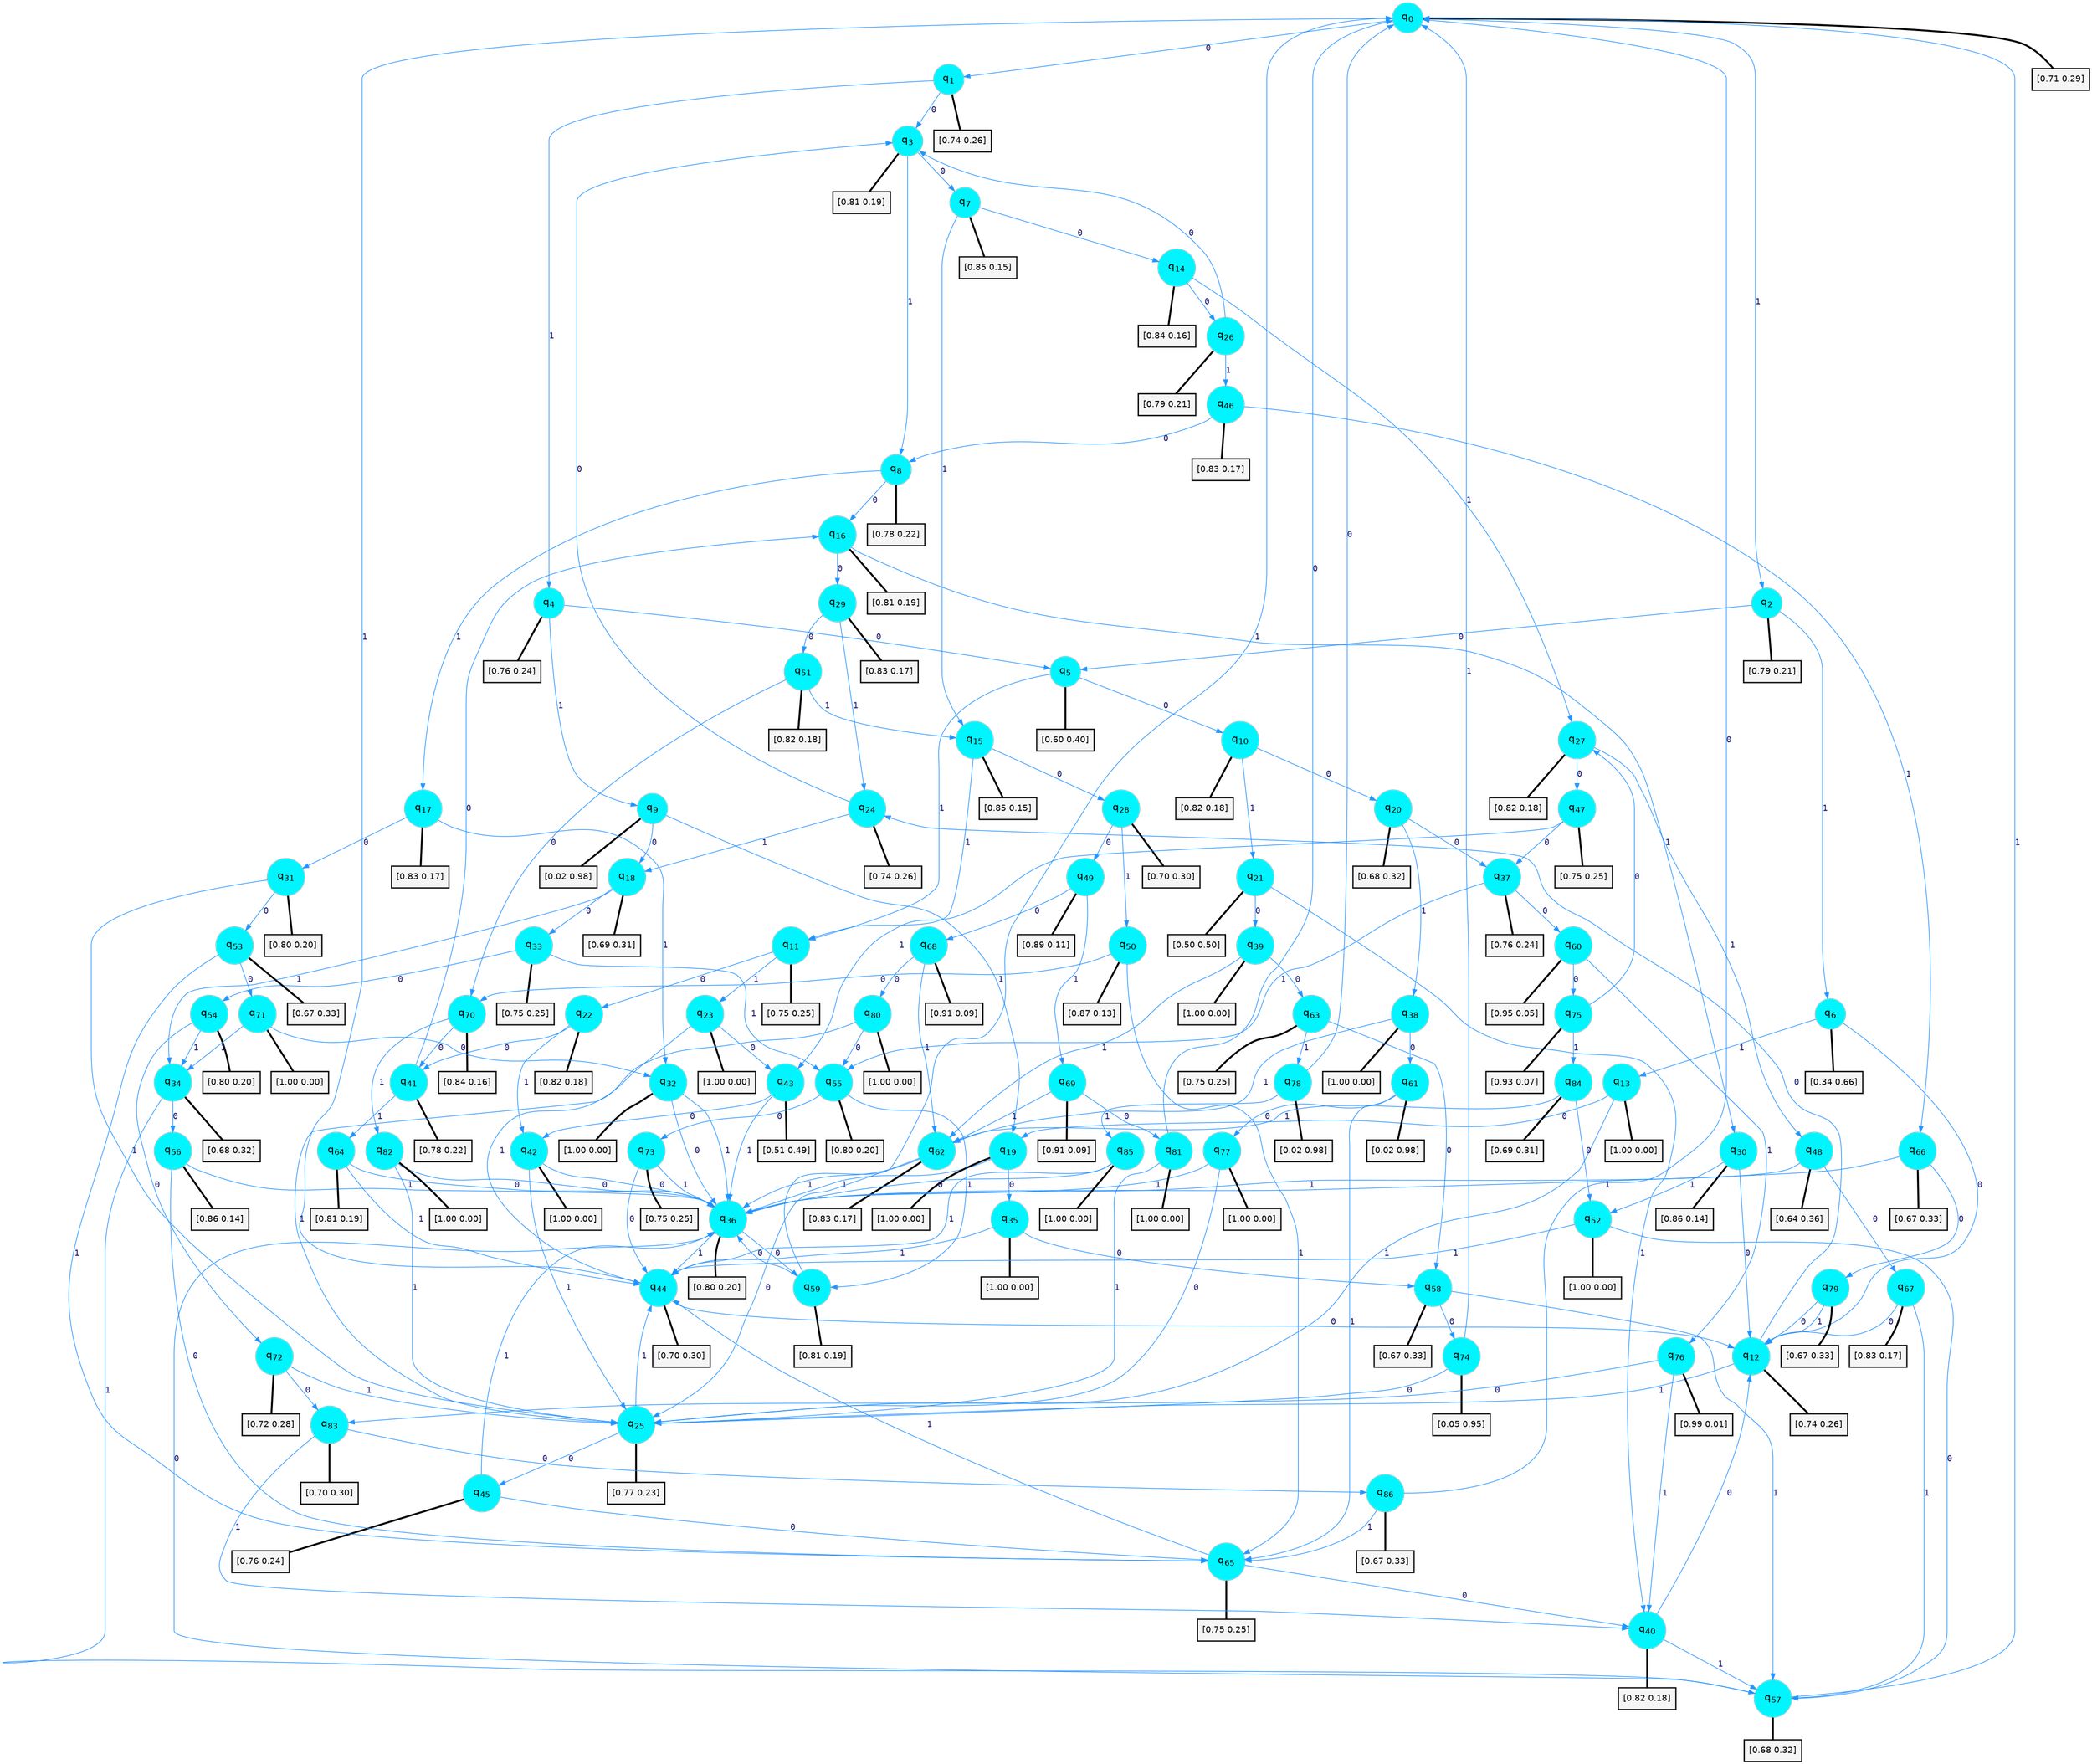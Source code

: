 digraph G {
graph [
bgcolor=transparent, dpi=300, rankdir=TD, size="40,25"];
node [
color=gray, fillcolor=turquoise1, fontcolor=black, fontname=Helvetica, fontsize=16, fontweight=bold, shape=circle, style=filled];
edge [
arrowsize=1, color=dodgerblue1, fontcolor=midnightblue, fontname=courier, fontweight=bold, penwidth=1, style=solid, weight=20];
0[label=<q<SUB>0</SUB>>];
1[label=<q<SUB>1</SUB>>];
2[label=<q<SUB>2</SUB>>];
3[label=<q<SUB>3</SUB>>];
4[label=<q<SUB>4</SUB>>];
5[label=<q<SUB>5</SUB>>];
6[label=<q<SUB>6</SUB>>];
7[label=<q<SUB>7</SUB>>];
8[label=<q<SUB>8</SUB>>];
9[label=<q<SUB>9</SUB>>];
10[label=<q<SUB>10</SUB>>];
11[label=<q<SUB>11</SUB>>];
12[label=<q<SUB>12</SUB>>];
13[label=<q<SUB>13</SUB>>];
14[label=<q<SUB>14</SUB>>];
15[label=<q<SUB>15</SUB>>];
16[label=<q<SUB>16</SUB>>];
17[label=<q<SUB>17</SUB>>];
18[label=<q<SUB>18</SUB>>];
19[label=<q<SUB>19</SUB>>];
20[label=<q<SUB>20</SUB>>];
21[label=<q<SUB>21</SUB>>];
22[label=<q<SUB>22</SUB>>];
23[label=<q<SUB>23</SUB>>];
24[label=<q<SUB>24</SUB>>];
25[label=<q<SUB>25</SUB>>];
26[label=<q<SUB>26</SUB>>];
27[label=<q<SUB>27</SUB>>];
28[label=<q<SUB>28</SUB>>];
29[label=<q<SUB>29</SUB>>];
30[label=<q<SUB>30</SUB>>];
31[label=<q<SUB>31</SUB>>];
32[label=<q<SUB>32</SUB>>];
33[label=<q<SUB>33</SUB>>];
34[label=<q<SUB>34</SUB>>];
35[label=<q<SUB>35</SUB>>];
36[label=<q<SUB>36</SUB>>];
37[label=<q<SUB>37</SUB>>];
38[label=<q<SUB>38</SUB>>];
39[label=<q<SUB>39</SUB>>];
40[label=<q<SUB>40</SUB>>];
41[label=<q<SUB>41</SUB>>];
42[label=<q<SUB>42</SUB>>];
43[label=<q<SUB>43</SUB>>];
44[label=<q<SUB>44</SUB>>];
45[label=<q<SUB>45</SUB>>];
46[label=<q<SUB>46</SUB>>];
47[label=<q<SUB>47</SUB>>];
48[label=<q<SUB>48</SUB>>];
49[label=<q<SUB>49</SUB>>];
50[label=<q<SUB>50</SUB>>];
51[label=<q<SUB>51</SUB>>];
52[label=<q<SUB>52</SUB>>];
53[label=<q<SUB>53</SUB>>];
54[label=<q<SUB>54</SUB>>];
55[label=<q<SUB>55</SUB>>];
56[label=<q<SUB>56</SUB>>];
57[label=<q<SUB>57</SUB>>];
58[label=<q<SUB>58</SUB>>];
59[label=<q<SUB>59</SUB>>];
60[label=<q<SUB>60</SUB>>];
61[label=<q<SUB>61</SUB>>];
62[label=<q<SUB>62</SUB>>];
63[label=<q<SUB>63</SUB>>];
64[label=<q<SUB>64</SUB>>];
65[label=<q<SUB>65</SUB>>];
66[label=<q<SUB>66</SUB>>];
67[label=<q<SUB>67</SUB>>];
68[label=<q<SUB>68</SUB>>];
69[label=<q<SUB>69</SUB>>];
70[label=<q<SUB>70</SUB>>];
71[label=<q<SUB>71</SUB>>];
72[label=<q<SUB>72</SUB>>];
73[label=<q<SUB>73</SUB>>];
74[label=<q<SUB>74</SUB>>];
75[label=<q<SUB>75</SUB>>];
76[label=<q<SUB>76</SUB>>];
77[label=<q<SUB>77</SUB>>];
78[label=<q<SUB>78</SUB>>];
79[label=<q<SUB>79</SUB>>];
80[label=<q<SUB>80</SUB>>];
81[label=<q<SUB>81</SUB>>];
82[label=<q<SUB>82</SUB>>];
83[label=<q<SUB>83</SUB>>];
84[label=<q<SUB>84</SUB>>];
85[label=<q<SUB>85</SUB>>];
86[label=<q<SUB>86</SUB>>];
87[label="[0.71 0.29]", shape=box,fontcolor=black, fontname=Helvetica, fontsize=14, penwidth=2, fillcolor=whitesmoke,color=black];
88[label="[0.74 0.26]", shape=box,fontcolor=black, fontname=Helvetica, fontsize=14, penwidth=2, fillcolor=whitesmoke,color=black];
89[label="[0.79 0.21]", shape=box,fontcolor=black, fontname=Helvetica, fontsize=14, penwidth=2, fillcolor=whitesmoke,color=black];
90[label="[0.81 0.19]", shape=box,fontcolor=black, fontname=Helvetica, fontsize=14, penwidth=2, fillcolor=whitesmoke,color=black];
91[label="[0.76 0.24]", shape=box,fontcolor=black, fontname=Helvetica, fontsize=14, penwidth=2, fillcolor=whitesmoke,color=black];
92[label="[0.60 0.40]", shape=box,fontcolor=black, fontname=Helvetica, fontsize=14, penwidth=2, fillcolor=whitesmoke,color=black];
93[label="[0.34 0.66]", shape=box,fontcolor=black, fontname=Helvetica, fontsize=14, penwidth=2, fillcolor=whitesmoke,color=black];
94[label="[0.85 0.15]", shape=box,fontcolor=black, fontname=Helvetica, fontsize=14, penwidth=2, fillcolor=whitesmoke,color=black];
95[label="[0.78 0.22]", shape=box,fontcolor=black, fontname=Helvetica, fontsize=14, penwidth=2, fillcolor=whitesmoke,color=black];
96[label="[0.02 0.98]", shape=box,fontcolor=black, fontname=Helvetica, fontsize=14, penwidth=2, fillcolor=whitesmoke,color=black];
97[label="[0.82 0.18]", shape=box,fontcolor=black, fontname=Helvetica, fontsize=14, penwidth=2, fillcolor=whitesmoke,color=black];
98[label="[0.75 0.25]", shape=box,fontcolor=black, fontname=Helvetica, fontsize=14, penwidth=2, fillcolor=whitesmoke,color=black];
99[label="[0.74 0.26]", shape=box,fontcolor=black, fontname=Helvetica, fontsize=14, penwidth=2, fillcolor=whitesmoke,color=black];
100[label="[1.00 0.00]", shape=box,fontcolor=black, fontname=Helvetica, fontsize=14, penwidth=2, fillcolor=whitesmoke,color=black];
101[label="[0.84 0.16]", shape=box,fontcolor=black, fontname=Helvetica, fontsize=14, penwidth=2, fillcolor=whitesmoke,color=black];
102[label="[0.85 0.15]", shape=box,fontcolor=black, fontname=Helvetica, fontsize=14, penwidth=2, fillcolor=whitesmoke,color=black];
103[label="[0.81 0.19]", shape=box,fontcolor=black, fontname=Helvetica, fontsize=14, penwidth=2, fillcolor=whitesmoke,color=black];
104[label="[0.83 0.17]", shape=box,fontcolor=black, fontname=Helvetica, fontsize=14, penwidth=2, fillcolor=whitesmoke,color=black];
105[label="[0.69 0.31]", shape=box,fontcolor=black, fontname=Helvetica, fontsize=14, penwidth=2, fillcolor=whitesmoke,color=black];
106[label="[1.00 0.00]", shape=box,fontcolor=black, fontname=Helvetica, fontsize=14, penwidth=2, fillcolor=whitesmoke,color=black];
107[label="[0.68 0.32]", shape=box,fontcolor=black, fontname=Helvetica, fontsize=14, penwidth=2, fillcolor=whitesmoke,color=black];
108[label="[0.50 0.50]", shape=box,fontcolor=black, fontname=Helvetica, fontsize=14, penwidth=2, fillcolor=whitesmoke,color=black];
109[label="[0.82 0.18]", shape=box,fontcolor=black, fontname=Helvetica, fontsize=14, penwidth=2, fillcolor=whitesmoke,color=black];
110[label="[1.00 0.00]", shape=box,fontcolor=black, fontname=Helvetica, fontsize=14, penwidth=2, fillcolor=whitesmoke,color=black];
111[label="[0.74 0.26]", shape=box,fontcolor=black, fontname=Helvetica, fontsize=14, penwidth=2, fillcolor=whitesmoke,color=black];
112[label="[0.77 0.23]", shape=box,fontcolor=black, fontname=Helvetica, fontsize=14, penwidth=2, fillcolor=whitesmoke,color=black];
113[label="[0.79 0.21]", shape=box,fontcolor=black, fontname=Helvetica, fontsize=14, penwidth=2, fillcolor=whitesmoke,color=black];
114[label="[0.82 0.18]", shape=box,fontcolor=black, fontname=Helvetica, fontsize=14, penwidth=2, fillcolor=whitesmoke,color=black];
115[label="[0.70 0.30]", shape=box,fontcolor=black, fontname=Helvetica, fontsize=14, penwidth=2, fillcolor=whitesmoke,color=black];
116[label="[0.83 0.17]", shape=box,fontcolor=black, fontname=Helvetica, fontsize=14, penwidth=2, fillcolor=whitesmoke,color=black];
117[label="[0.86 0.14]", shape=box,fontcolor=black, fontname=Helvetica, fontsize=14, penwidth=2, fillcolor=whitesmoke,color=black];
118[label="[0.80 0.20]", shape=box,fontcolor=black, fontname=Helvetica, fontsize=14, penwidth=2, fillcolor=whitesmoke,color=black];
119[label="[1.00 0.00]", shape=box,fontcolor=black, fontname=Helvetica, fontsize=14, penwidth=2, fillcolor=whitesmoke,color=black];
120[label="[0.75 0.25]", shape=box,fontcolor=black, fontname=Helvetica, fontsize=14, penwidth=2, fillcolor=whitesmoke,color=black];
121[label="[0.68 0.32]", shape=box,fontcolor=black, fontname=Helvetica, fontsize=14, penwidth=2, fillcolor=whitesmoke,color=black];
122[label="[1.00 0.00]", shape=box,fontcolor=black, fontname=Helvetica, fontsize=14, penwidth=2, fillcolor=whitesmoke,color=black];
123[label="[0.80 0.20]", shape=box,fontcolor=black, fontname=Helvetica, fontsize=14, penwidth=2, fillcolor=whitesmoke,color=black];
124[label="[0.76 0.24]", shape=box,fontcolor=black, fontname=Helvetica, fontsize=14, penwidth=2, fillcolor=whitesmoke,color=black];
125[label="[1.00 0.00]", shape=box,fontcolor=black, fontname=Helvetica, fontsize=14, penwidth=2, fillcolor=whitesmoke,color=black];
126[label="[1.00 0.00]", shape=box,fontcolor=black, fontname=Helvetica, fontsize=14, penwidth=2, fillcolor=whitesmoke,color=black];
127[label="[0.82 0.18]", shape=box,fontcolor=black, fontname=Helvetica, fontsize=14, penwidth=2, fillcolor=whitesmoke,color=black];
128[label="[0.78 0.22]", shape=box,fontcolor=black, fontname=Helvetica, fontsize=14, penwidth=2, fillcolor=whitesmoke,color=black];
129[label="[1.00 0.00]", shape=box,fontcolor=black, fontname=Helvetica, fontsize=14, penwidth=2, fillcolor=whitesmoke,color=black];
130[label="[0.51 0.49]", shape=box,fontcolor=black, fontname=Helvetica, fontsize=14, penwidth=2, fillcolor=whitesmoke,color=black];
131[label="[0.70 0.30]", shape=box,fontcolor=black, fontname=Helvetica, fontsize=14, penwidth=2, fillcolor=whitesmoke,color=black];
132[label="[0.76 0.24]", shape=box,fontcolor=black, fontname=Helvetica, fontsize=14, penwidth=2, fillcolor=whitesmoke,color=black];
133[label="[0.83 0.17]", shape=box,fontcolor=black, fontname=Helvetica, fontsize=14, penwidth=2, fillcolor=whitesmoke,color=black];
134[label="[0.75 0.25]", shape=box,fontcolor=black, fontname=Helvetica, fontsize=14, penwidth=2, fillcolor=whitesmoke,color=black];
135[label="[0.64 0.36]", shape=box,fontcolor=black, fontname=Helvetica, fontsize=14, penwidth=2, fillcolor=whitesmoke,color=black];
136[label="[0.89 0.11]", shape=box,fontcolor=black, fontname=Helvetica, fontsize=14, penwidth=2, fillcolor=whitesmoke,color=black];
137[label="[0.87 0.13]", shape=box,fontcolor=black, fontname=Helvetica, fontsize=14, penwidth=2, fillcolor=whitesmoke,color=black];
138[label="[0.82 0.18]", shape=box,fontcolor=black, fontname=Helvetica, fontsize=14, penwidth=2, fillcolor=whitesmoke,color=black];
139[label="[1.00 0.00]", shape=box,fontcolor=black, fontname=Helvetica, fontsize=14, penwidth=2, fillcolor=whitesmoke,color=black];
140[label="[0.67 0.33]", shape=box,fontcolor=black, fontname=Helvetica, fontsize=14, penwidth=2, fillcolor=whitesmoke,color=black];
141[label="[0.80 0.20]", shape=box,fontcolor=black, fontname=Helvetica, fontsize=14, penwidth=2, fillcolor=whitesmoke,color=black];
142[label="[0.80 0.20]", shape=box,fontcolor=black, fontname=Helvetica, fontsize=14, penwidth=2, fillcolor=whitesmoke,color=black];
143[label="[0.86 0.14]", shape=box,fontcolor=black, fontname=Helvetica, fontsize=14, penwidth=2, fillcolor=whitesmoke,color=black];
144[label="[0.68 0.32]", shape=box,fontcolor=black, fontname=Helvetica, fontsize=14, penwidth=2, fillcolor=whitesmoke,color=black];
145[label="[0.67 0.33]", shape=box,fontcolor=black, fontname=Helvetica, fontsize=14, penwidth=2, fillcolor=whitesmoke,color=black];
146[label="[0.81 0.19]", shape=box,fontcolor=black, fontname=Helvetica, fontsize=14, penwidth=2, fillcolor=whitesmoke,color=black];
147[label="[0.95 0.05]", shape=box,fontcolor=black, fontname=Helvetica, fontsize=14, penwidth=2, fillcolor=whitesmoke,color=black];
148[label="[0.02 0.98]", shape=box,fontcolor=black, fontname=Helvetica, fontsize=14, penwidth=2, fillcolor=whitesmoke,color=black];
149[label="[0.83 0.17]", shape=box,fontcolor=black, fontname=Helvetica, fontsize=14, penwidth=2, fillcolor=whitesmoke,color=black];
150[label="[0.75 0.25]", shape=box,fontcolor=black, fontname=Helvetica, fontsize=14, penwidth=2, fillcolor=whitesmoke,color=black];
151[label="[0.81 0.19]", shape=box,fontcolor=black, fontname=Helvetica, fontsize=14, penwidth=2, fillcolor=whitesmoke,color=black];
152[label="[0.75 0.25]", shape=box,fontcolor=black, fontname=Helvetica, fontsize=14, penwidth=2, fillcolor=whitesmoke,color=black];
153[label="[0.67 0.33]", shape=box,fontcolor=black, fontname=Helvetica, fontsize=14, penwidth=2, fillcolor=whitesmoke,color=black];
154[label="[0.83 0.17]", shape=box,fontcolor=black, fontname=Helvetica, fontsize=14, penwidth=2, fillcolor=whitesmoke,color=black];
155[label="[0.91 0.09]", shape=box,fontcolor=black, fontname=Helvetica, fontsize=14, penwidth=2, fillcolor=whitesmoke,color=black];
156[label="[0.91 0.09]", shape=box,fontcolor=black, fontname=Helvetica, fontsize=14, penwidth=2, fillcolor=whitesmoke,color=black];
157[label="[0.84 0.16]", shape=box,fontcolor=black, fontname=Helvetica, fontsize=14, penwidth=2, fillcolor=whitesmoke,color=black];
158[label="[1.00 0.00]", shape=box,fontcolor=black, fontname=Helvetica, fontsize=14, penwidth=2, fillcolor=whitesmoke,color=black];
159[label="[0.72 0.28]", shape=box,fontcolor=black, fontname=Helvetica, fontsize=14, penwidth=2, fillcolor=whitesmoke,color=black];
160[label="[0.75 0.25]", shape=box,fontcolor=black, fontname=Helvetica, fontsize=14, penwidth=2, fillcolor=whitesmoke,color=black];
161[label="[0.05 0.95]", shape=box,fontcolor=black, fontname=Helvetica, fontsize=14, penwidth=2, fillcolor=whitesmoke,color=black];
162[label="[0.93 0.07]", shape=box,fontcolor=black, fontname=Helvetica, fontsize=14, penwidth=2, fillcolor=whitesmoke,color=black];
163[label="[0.99 0.01]", shape=box,fontcolor=black, fontname=Helvetica, fontsize=14, penwidth=2, fillcolor=whitesmoke,color=black];
164[label="[1.00 0.00]", shape=box,fontcolor=black, fontname=Helvetica, fontsize=14, penwidth=2, fillcolor=whitesmoke,color=black];
165[label="[0.02 0.98]", shape=box,fontcolor=black, fontname=Helvetica, fontsize=14, penwidth=2, fillcolor=whitesmoke,color=black];
166[label="[0.67 0.33]", shape=box,fontcolor=black, fontname=Helvetica, fontsize=14, penwidth=2, fillcolor=whitesmoke,color=black];
167[label="[1.00 0.00]", shape=box,fontcolor=black, fontname=Helvetica, fontsize=14, penwidth=2, fillcolor=whitesmoke,color=black];
168[label="[1.00 0.00]", shape=box,fontcolor=black, fontname=Helvetica, fontsize=14, penwidth=2, fillcolor=whitesmoke,color=black];
169[label="[1.00 0.00]", shape=box,fontcolor=black, fontname=Helvetica, fontsize=14, penwidth=2, fillcolor=whitesmoke,color=black];
170[label="[0.70 0.30]", shape=box,fontcolor=black, fontname=Helvetica, fontsize=14, penwidth=2, fillcolor=whitesmoke,color=black];
171[label="[0.69 0.31]", shape=box,fontcolor=black, fontname=Helvetica, fontsize=14, penwidth=2, fillcolor=whitesmoke,color=black];
172[label="[1.00 0.00]", shape=box,fontcolor=black, fontname=Helvetica, fontsize=14, penwidth=2, fillcolor=whitesmoke,color=black];
173[label="[0.67 0.33]", shape=box,fontcolor=black, fontname=Helvetica, fontsize=14, penwidth=2, fillcolor=whitesmoke,color=black];
0->1 [label=0];
0->2 [label=1];
0->87 [arrowhead=none, penwidth=3,color=black];
1->3 [label=0];
1->4 [label=1];
1->88 [arrowhead=none, penwidth=3,color=black];
2->5 [label=0];
2->6 [label=1];
2->89 [arrowhead=none, penwidth=3,color=black];
3->7 [label=0];
3->8 [label=1];
3->90 [arrowhead=none, penwidth=3,color=black];
4->5 [label=0];
4->9 [label=1];
4->91 [arrowhead=none, penwidth=3,color=black];
5->10 [label=0];
5->11 [label=1];
5->92 [arrowhead=none, penwidth=3,color=black];
6->12 [label=0];
6->13 [label=1];
6->93 [arrowhead=none, penwidth=3,color=black];
7->14 [label=0];
7->15 [label=1];
7->94 [arrowhead=none, penwidth=3,color=black];
8->16 [label=0];
8->17 [label=1];
8->95 [arrowhead=none, penwidth=3,color=black];
9->18 [label=0];
9->19 [label=1];
9->96 [arrowhead=none, penwidth=3,color=black];
10->20 [label=0];
10->21 [label=1];
10->97 [arrowhead=none, penwidth=3,color=black];
11->22 [label=0];
11->23 [label=1];
11->98 [arrowhead=none, penwidth=3,color=black];
12->24 [label=0];
12->25 [label=1];
12->99 [arrowhead=none, penwidth=3,color=black];
13->19 [label=0];
13->25 [label=1];
13->100 [arrowhead=none, penwidth=3,color=black];
14->26 [label=0];
14->27 [label=1];
14->101 [arrowhead=none, penwidth=3,color=black];
15->28 [label=0];
15->11 [label=1];
15->102 [arrowhead=none, penwidth=3,color=black];
16->29 [label=0];
16->30 [label=1];
16->103 [arrowhead=none, penwidth=3,color=black];
17->31 [label=0];
17->32 [label=1];
17->104 [arrowhead=none, penwidth=3,color=black];
18->33 [label=0];
18->34 [label=1];
18->105 [arrowhead=none, penwidth=3,color=black];
19->35 [label=0];
19->36 [label=1];
19->106 [arrowhead=none, penwidth=3,color=black];
20->37 [label=0];
20->38 [label=1];
20->107 [arrowhead=none, penwidth=3,color=black];
21->39 [label=0];
21->40 [label=1];
21->108 [arrowhead=none, penwidth=3,color=black];
22->41 [label=0];
22->42 [label=1];
22->109 [arrowhead=none, penwidth=3,color=black];
23->43 [label=0];
23->44 [label=1];
23->110 [arrowhead=none, penwidth=3,color=black];
24->3 [label=0];
24->18 [label=1];
24->111 [arrowhead=none, penwidth=3,color=black];
25->45 [label=0];
25->44 [label=1];
25->112 [arrowhead=none, penwidth=3,color=black];
26->3 [label=0];
26->46 [label=1];
26->113 [arrowhead=none, penwidth=3,color=black];
27->47 [label=0];
27->48 [label=1];
27->114 [arrowhead=none, penwidth=3,color=black];
28->49 [label=0];
28->50 [label=1];
28->115 [arrowhead=none, penwidth=3,color=black];
29->51 [label=0];
29->24 [label=1];
29->116 [arrowhead=none, penwidth=3,color=black];
30->12 [label=0];
30->52 [label=1];
30->117 [arrowhead=none, penwidth=3,color=black];
31->53 [label=0];
31->25 [label=1];
31->118 [arrowhead=none, penwidth=3,color=black];
32->36 [label=0];
32->36 [label=1];
32->119 [arrowhead=none, penwidth=3,color=black];
33->54 [label=0];
33->55 [label=1];
33->120 [arrowhead=none, penwidth=3,color=black];
34->56 [label=0];
34->57 [label=1];
34->121 [arrowhead=none, penwidth=3,color=black];
35->58 [label=0];
35->44 [label=1];
35->122 [arrowhead=none, penwidth=3,color=black];
36->59 [label=0];
36->44 [label=1];
36->123 [arrowhead=none, penwidth=3,color=black];
37->60 [label=0];
37->55 [label=1];
37->124 [arrowhead=none, penwidth=3,color=black];
38->61 [label=0];
38->62 [label=1];
38->125 [arrowhead=none, penwidth=3,color=black];
39->63 [label=0];
39->62 [label=1];
39->126 [arrowhead=none, penwidth=3,color=black];
40->12 [label=0];
40->57 [label=1];
40->127 [arrowhead=none, penwidth=3,color=black];
41->16 [label=0];
41->64 [label=1];
41->128 [arrowhead=none, penwidth=3,color=black];
42->36 [label=0];
42->25 [label=1];
42->129 [arrowhead=none, penwidth=3,color=black];
43->42 [label=0];
43->36 [label=1];
43->130 [arrowhead=none, penwidth=3,color=black];
44->12 [label=0];
44->0 [label=1];
44->131 [arrowhead=none, penwidth=3,color=black];
45->65 [label=0];
45->36 [label=1];
45->132 [arrowhead=none, penwidth=3,color=black];
46->8 [label=0];
46->66 [label=1];
46->133 [arrowhead=none, penwidth=3,color=black];
47->37 [label=0];
47->43 [label=1];
47->134 [arrowhead=none, penwidth=3,color=black];
48->67 [label=0];
48->36 [label=1];
48->135 [arrowhead=none, penwidth=3,color=black];
49->68 [label=0];
49->69 [label=1];
49->136 [arrowhead=none, penwidth=3,color=black];
50->70 [label=0];
50->65 [label=1];
50->137 [arrowhead=none, penwidth=3,color=black];
51->70 [label=0];
51->15 [label=1];
51->138 [arrowhead=none, penwidth=3,color=black];
52->57 [label=0];
52->44 [label=1];
52->139 [arrowhead=none, penwidth=3,color=black];
53->71 [label=0];
53->65 [label=1];
53->140 [arrowhead=none, penwidth=3,color=black];
54->72 [label=0];
54->34 [label=1];
54->141 [arrowhead=none, penwidth=3,color=black];
55->73 [label=0];
55->59 [label=1];
55->142 [arrowhead=none, penwidth=3,color=black];
56->65 [label=0];
56->36 [label=1];
56->143 [arrowhead=none, penwidth=3,color=black];
57->36 [label=0];
57->0 [label=1];
57->144 [arrowhead=none, penwidth=3,color=black];
58->74 [label=0];
58->57 [label=1];
58->145 [arrowhead=none, penwidth=3,color=black];
59->36 [label=0];
59->0 [label=1];
59->146 [arrowhead=none, penwidth=3,color=black];
60->75 [label=0];
60->76 [label=1];
60->147 [arrowhead=none, penwidth=3,color=black];
61->77 [label=0];
61->65 [label=1];
61->148 [arrowhead=none, penwidth=3,color=black];
62->25 [label=0];
62->36 [label=1];
62->149 [arrowhead=none, penwidth=3,color=black];
63->58 [label=0];
63->78 [label=1];
63->150 [arrowhead=none, penwidth=3,color=black];
64->36 [label=0];
64->44 [label=1];
64->151 [arrowhead=none, penwidth=3,color=black];
65->40 [label=0];
65->44 [label=1];
65->152 [arrowhead=none, penwidth=3,color=black];
66->79 [label=0];
66->36 [label=1];
66->153 [arrowhead=none, penwidth=3,color=black];
67->12 [label=0];
67->57 [label=1];
67->154 [arrowhead=none, penwidth=3,color=black];
68->80 [label=0];
68->62 [label=1];
68->155 [arrowhead=none, penwidth=3,color=black];
69->81 [label=0];
69->62 [label=1];
69->156 [arrowhead=none, penwidth=3,color=black];
70->41 [label=0];
70->82 [label=1];
70->157 [arrowhead=none, penwidth=3,color=black];
71->32 [label=0];
71->34 [label=1];
71->158 [arrowhead=none, penwidth=3,color=black];
72->83 [label=0];
72->25 [label=1];
72->159 [arrowhead=none, penwidth=3,color=black];
73->44 [label=0];
73->36 [label=1];
73->160 [arrowhead=none, penwidth=3,color=black];
74->25 [label=0];
74->0 [label=1];
74->161 [arrowhead=none, penwidth=3,color=black];
75->27 [label=0];
75->84 [label=1];
75->162 [arrowhead=none, penwidth=3,color=black];
76->83 [label=0];
76->40 [label=1];
76->163 [arrowhead=none, penwidth=3,color=black];
77->25 [label=0];
77->36 [label=1];
77->164 [arrowhead=none, penwidth=3,color=black];
78->0 [label=0];
78->85 [label=1];
78->165 [arrowhead=none, penwidth=3,color=black];
79->12 [label=0];
79->12 [label=1];
79->166 [arrowhead=none, penwidth=3,color=black];
80->55 [label=0];
80->25 [label=1];
80->167 [arrowhead=none, penwidth=3,color=black];
81->0 [label=0];
81->25 [label=1];
81->168 [arrowhead=none, penwidth=3,color=black];
82->36 [label=0];
82->25 [label=1];
82->169 [arrowhead=none, penwidth=3,color=black];
83->86 [label=0];
83->40 [label=1];
83->170 [arrowhead=none, penwidth=3,color=black];
84->52 [label=0];
84->62 [label=1];
84->171 [arrowhead=none, penwidth=3,color=black];
85->36 [label=0];
85->44 [label=1];
85->172 [arrowhead=none, penwidth=3,color=black];
86->0 [label=0];
86->65 [label=1];
86->173 [arrowhead=none, penwidth=3,color=black];
}
